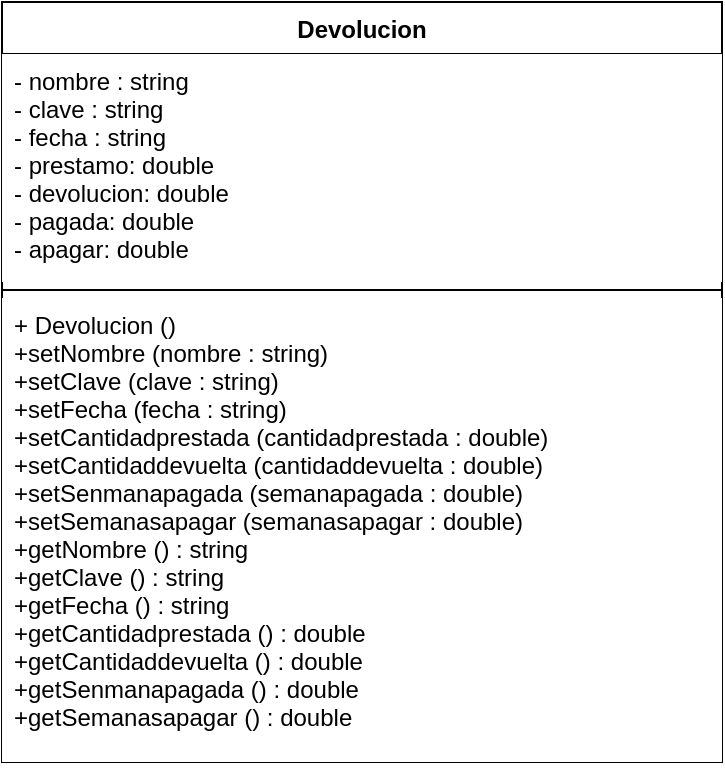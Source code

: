 <mxfile>
    <diagram id="ACZbC87dbtx6h9865CHy" name="Page-1">
        <mxGraphModel dx="603" dy="627" grid="1" gridSize="10" guides="1" tooltips="1" connect="1" arrows="1" fold="1" page="1" pageScale="1" pageWidth="850" pageHeight="1100" math="0" shadow="0">
            <root>
                <mxCell id="0"/>
                <mxCell id="1" parent="0"/>
                <mxCell id="2" value="Devolucion" style="swimlane;fontStyle=1;align=center;verticalAlign=top;childLayout=stackLayout;horizontal=1;startSize=26;horizontalStack=0;resizeParent=1;resizeParentMax=0;resizeLast=0;collapsible=1;marginBottom=0;fillColor=default;" parent="1" vertex="1">
                    <mxGeometry x="200" y="110" width="360" height="380" as="geometry"/>
                </mxCell>
                <mxCell id="3" value="- nombre : string&#10;- clave : string&#10;- fecha : string&#10;- prestamo: double&#10;- devolucion: double&#10;- pagada: double&#10;- apagar: double&#10;" style="text;strokeColor=none;fillColor=default;align=left;verticalAlign=top;spacingLeft=4;spacingRight=4;overflow=hidden;rotatable=0;points=[[0,0.5],[1,0.5]];portConstraint=eastwest;" parent="2" vertex="1">
                    <mxGeometry y="26" width="360" height="114" as="geometry"/>
                </mxCell>
                <mxCell id="4" value="" style="line;strokeWidth=1;fillColor=default;align=left;verticalAlign=middle;spacingTop=-1;spacingLeft=3;spacingRight=3;rotatable=0;labelPosition=right;points=[];portConstraint=eastwest;strokeColor=inherit;" parent="2" vertex="1">
                    <mxGeometry y="140" width="360" height="8" as="geometry"/>
                </mxCell>
                <mxCell id="5" value="+ Devolucion ()&#10;+setNombre (nombre : string)&#10;+setClave (clave : string)&#10;+setFecha (fecha : string)&#10;+setCantidadprestada (cantidadprestada : double)&#10;+setCantidaddevuelta (cantidaddevuelta : double)&#10;+setSenmanapagada (semanapagada : double)&#10;+setSemanasapagar (semanasapagar : double)&#10;+getNombre () : string&#10;+getClave () : string&#10;+getFecha () : string&#10;+getCantidadprestada () : double&#10;+getCantidaddevuelta () : double&#10;+getSenmanapagada () : double&#10;+getSemanasapagar () : double" style="text;strokeColor=none;fillColor=default;align=left;verticalAlign=top;spacingLeft=4;spacingRight=4;overflow=hidden;rotatable=0;points=[[0,0.5],[1,0.5]];portConstraint=eastwest;" parent="2" vertex="1">
                    <mxGeometry y="148" width="360" height="232" as="geometry"/>
                </mxCell>
            </root>
        </mxGraphModel>
    </diagram>
</mxfile>